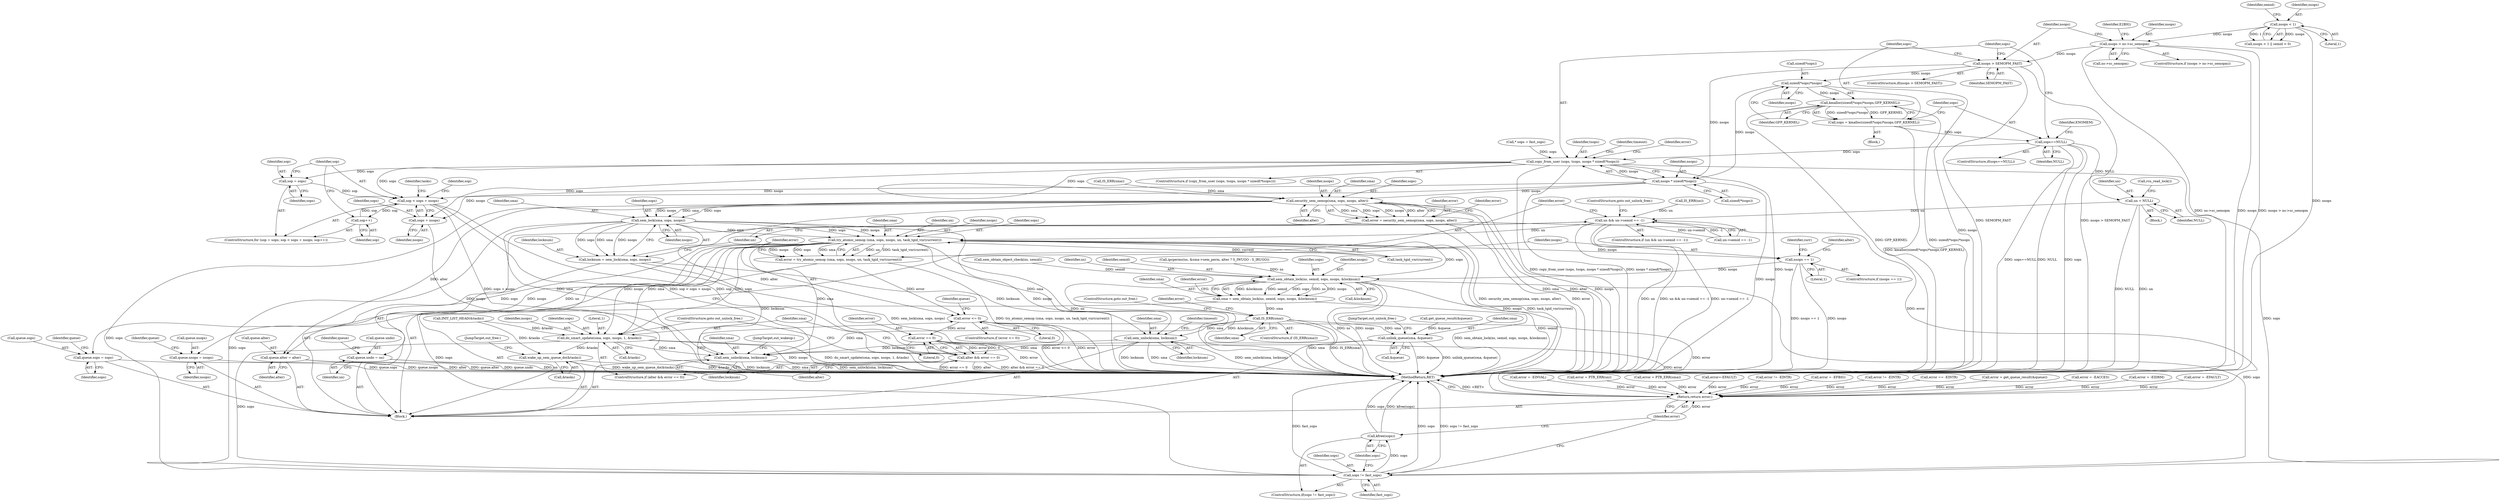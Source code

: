 digraph "0_linux_6062a8dc0517bce23e3c2f7d2fea5e22411269a3_0@pointer" {
"1000169" [label="(Call,nsops > ns->sc_semopm)"];
"1000159" [label="(Call,nsops < 1)"];
"1000178" [label="(Call,nsops > SEMOPM_FAST)"];
"1000185" [label="(Call,sizeof(*sops)*nsops)"];
"1000184" [label="(Call,kmalloc(sizeof(*sops)*nsops,GFP_KERNEL))"];
"1000182" [label="(Call,sops = kmalloc(sizeof(*sops)*nsops,GFP_KERNEL))"];
"1000192" [label="(Call,sops==NULL)"];
"1000199" [label="(Call,copy_from_user (sops, tsops, nsops * sizeof(*tsops)))"];
"1000264" [label="(Call,sop = sops)"];
"1000267" [label="(Call,sop < sops + nsops)"];
"1000272" [label="(Call,sop++)"];
"1000269" [label="(Call,sops + nsops)"];
"1000378" [label="(Call,security_sem_semop(sma, sops, nsops, alter))"];
"1000376" [label="(Call,error = security_sem_semop(sma, sops, nsops, alter))"];
"1000632" [label="(Return,return error;)"];
"1000394" [label="(Call,sem_lock(sma, sops, nsops))"];
"1000392" [label="(Call,locknum = sem_lock(sma, sops, nsops))"];
"1000543" [label="(Call,sem_unlock(sma, locknum))"];
"1000618" [label="(Call,sem_unlock(sma, locknum))"];
"1000410" [label="(Call,try_atomic_semop (sma, sops, nsops, un, task_tgid_vnr(current)))"];
"1000408" [label="(Call,error = try_atomic_semop (sma, sops, nsops, un, task_tgid_vnr(current)))"];
"1000418" [label="(Call,error <= 0)"];
"1000425" [label="(Call,error == 0)"];
"1000423" [label="(Call,alter && error == 0)"];
"1000428" [label="(Call,do_smart_update(sma, sops, nsops, 1, &tasks))"];
"1000622" [label="(Call,wake_up_sem_queue_do(&tasks))"];
"1000627" [label="(Call,sops != fast_sops)"];
"1000630" [label="(Call,kfree(sops))"];
"1000436" [label="(Call,queue.sops = sops)"];
"1000441" [label="(Call,queue.nsops = nsops)"];
"1000446" [label="(Call,queue.undo = un)"];
"1000463" [label="(Call,nsops == 1)"];
"1000569" [label="(Call,sem_obtain_lock(ns, semid, sops, nsops, &locknum))"];
"1000567" [label="(Call,sma = sem_obtain_lock(ns, semid, sops, nsops, &locknum))"];
"1000582" [label="(Call,IS_ERR(sma))"];
"1000613" [label="(Call,unlink_queue(sma, &queue))"];
"1000457" [label="(Call,queue.alter = alter)"];
"1000326" [label="(Call,un = NULL)"];
"1000399" [label="(Call,un && un->semid == -1)"];
"1000202" [label="(Call,nsops * sizeof(*tsops))"];
"1000204" [label="(Call,sizeof(*tsops))"];
"1000576" [label="(Call,error = get_queue_result(&queue))"];
"1000465" [label="(Literal,1)"];
"1000400" [label="(Identifier,un)"];
"1000177" [label="(ControlStructure,if(nsops > SEMOPM_FAST))"];
"1000629" [label="(Identifier,fast_sops)"];
"1000438" [label="(Identifier,queue)"];
"1000388" [label="(Call,error = -EIDRM)"];
"1000226" [label="(Call,error = -EFAULT)"];
"1000443" [label="(Identifier,queue)"];
"1000544" [label="(Identifier,sma)"];
"1000420" [label="(Literal,0)"];
"1000573" [label="(Identifier,nsops)"];
"1000463" [label="(Call,nsops == 1)"];
"1000623" [label="(Call,&tasks)"];
"1000203" [label="(Identifier,nsops)"];
"1000264" [label="(Call,sop = sops)"];
"1000458" [label="(Call,queue.alter)"];
"1000399" [label="(Call,un && un->semid == -1)"];
"1000567" [label="(Call,sma = sem_obtain_lock(ns, semid, sops, nsops, &locknum))"];
"1000630" [label="(Call,kfree(sops))"];
"1000250" [label="(Call,error = -EINVAL)"];
"1000272" [label="(Call,sop++)"];
"1000417" [label="(ControlStructure,if (error <= 0))"];
"1000442" [label="(Call,queue.nsops)"];
"1000547" [label="(Identifier,timeout)"];
"1000183" [label="(Identifier,sops)"];
"1000615" [label="(Call,&queue)"];
"1000201" [label="(Identifier,tsops)"];
"1000428" [label="(Call,do_smart_update(sma, sops, nsops, 1, &tasks))"];
"1000432" [label="(Literal,1)"];
"1000332" [label="(Call,sem_obtain_object_check(ns, semid))"];
"1000180" [label="(Identifier,SEMOPM_FAST)"];
"1000450" [label="(Identifier,un)"];
"1000268" [label="(Identifier,sop)"];
"1000325" [label="(Block,)"];
"1000426" [label="(Identifier,error)"];
"1000179" [label="(Identifier,nsops)"];
"1000181" [label="(Block,)"];
"1000316" [label="(Call,IS_ERR(un))"];
"1000270" [label="(Identifier,sops)"];
"1000628" [label="(Identifier,sops)"];
"1000185" [label="(Call,sizeof(*sops)*nsops)"];
"1000199" [label="(Call,copy_from_user (sops, tsops, nsops * sizeof(*tsops)))"];
"1000423" [label="(Call,alter && error == 0)"];
"1000209" [label="(Identifier,error)"];
"1000560" [label="(Call,error != -EINTR)"];
"1000570" [label="(Identifier,ns)"];
"1000194" [label="(Identifier,NULL)"];
"1000336" [label="(Call,IS_ERR(sma))"];
"1000265" [label="(Identifier,sop)"];
"1000329" [label="(Call,rcu_read_lock())"];
"1000168" [label="(ControlStructure,if (nsops > ns->sc_semopm))"];
"1000568" [label="(Identifier,sma)"];
"1000424" [label="(Identifier,alter)"];
"1000632" [label="(Return,return error;)"];
"1000625" [label="(JumpTarget,out_free:)"];
"1000381" [label="(Identifier,nsops)"];
"1000433" [label="(Call,&tasks)"];
"1000119" [label="(Block,)"];
"1000429" [label="(Identifier,sma)"];
"1000159" [label="(Call,nsops < 1)"];
"1000191" [label="(ControlStructure,if(sops==NULL))"];
"1000198" [label="(ControlStructure,if (copy_from_user (sops, tsops, nsops * sizeof(*tsops))))"];
"1000418" [label="(Call,error <= 0)"];
"1000327" [label="(Identifier,un)"];
"1000392" [label="(Call,locknum = sem_lock(sma, sops, nsops))"];
"1000415" [label="(Call,task_tgid_vnr(current))"];
"1000419" [label="(Identifier,error)"];
"1000410" [label="(Call,try_atomic_semop (sma, sops, nsops, un, task_tgid_vnr(current)))"];
"1000588" [label="(Identifier,error)"];
"1000345" [label="(Call,error = -EFBIG)"];
"1000571" [label="(Identifier,semid)"];
"1000577" [label="(Identifier,error)"];
"1000189" [label="(Identifier,nsops)"];
"1000376" [label="(Call,error = security_sem_semop(sma, sops, nsops, alter))"];
"1000382" [label="(Identifier,alter)"];
"1000384" [label="(Identifier,error)"];
"1000306" [label="(Identifier,tasks)"];
"1000326" [label="(Call,un = NULL)"];
"1000446" [label="(Call,queue.undo = un)"];
"1000437" [label="(Call,queue.sops)"];
"1000412" [label="(Identifier,sops)"];
"1000543" [label="(Call,sem_unlock(sma, locknum))"];
"1000396" [label="(Identifier,sops)"];
"1000448" [label="(Identifier,queue)"];
"1000427" [label="(Literal,0)"];
"1000393" [label="(Identifier,locknum)"];
"1000634" [label="(MethodReturn,RET)"];
"1000582" [label="(Call,IS_ERR(sma))"];
"1000379" [label="(Identifier,sma)"];
"1000169" [label="(Call,nsops > ns->sc_semopm)"];
"1000263" [label="(ControlStructure,for (sop = sops; sop < sops + nsops; sop++))"];
"1000190" [label="(Identifier,GFP_KERNEL)"];
"1000161" [label="(Literal,1)"];
"1000267" [label="(Call,sop < sops + nsops)"];
"1000613" [label="(Call,unlink_queue(sma, &queue))"];
"1000409" [label="(Identifier,error)"];
"1000440" [label="(Identifier,sops)"];
"1000461" [label="(Identifier,alter)"];
"1000585" [label="(ControlStructure,goto out_free;)"];
"1000626" [label="(ControlStructure,if(sops != fast_sops))"];
"1000200" [label="(Identifier,sops)"];
"1000186" [label="(Call,sizeof(*sops))"];
"1000184" [label="(Call,kmalloc(sizeof(*sops)*nsops,GFP_KERNEL))"];
"1000627" [label="(Call,sops != fast_sops)"];
"1000411" [label="(Identifier,sma)"];
"1000435" [label="(ControlStructure,goto out_unlock_free;)"];
"1000583" [label="(Identifier,sma)"];
"1000380" [label="(Identifier,sops)"];
"1000569" [label="(Call,sem_obtain_lock(ns, semid, sops, nsops, &locknum))"];
"1000447" [label="(Call,queue.undo)"];
"1000377" [label="(Identifier,error)"];
"1000269" [label="(Call,sops + nsops)"];
"1000266" [label="(Identifier,sops)"];
"1000441" [label="(Call,queue.nsops = nsops)"];
"1000197" [label="(Identifier,ENOMEM)"];
"1000620" [label="(Identifier,locknum)"];
"1000587" [label="(Call,error != -EINTR)"];
"1000363" [label="(Call,ipcperms(ns, &sma->sem_perm, alter ? S_IWUGO : S_IRUGO))"];
"1000176" [label="(Identifier,E2BIG)"];
"1000431" [label="(Identifier,nsops)"];
"1000614" [label="(Identifier,sma)"];
"1000170" [label="(Identifier,nsops)"];
"1000407" [label="(ControlStructure,goto out_unlock_free;)"];
"1000619" [label="(Identifier,sma)"];
"1000158" [label="(Call,nsops < 1 || semid < 0)"];
"1000502" [label="(Identifier,alter)"];
"1000271" [label="(Identifier,nsops)"];
"1000163" [label="(Identifier,semid)"];
"1000445" [label="(Identifier,nsops)"];
"1000545" [label="(Identifier,locknum)"];
"1000304" [label="(Call,INIT_LIST_HEAD(&tasks))"];
"1000633" [label="(Identifier,error)"];
"1000574" [label="(Call,&locknum)"];
"1000617" [label="(JumpTarget,out_unlock_free:)"];
"1000401" [label="(Call,un->semid == -1)"];
"1000572" [label="(Identifier,sops)"];
"1000394" [label="(Call,sem_lock(sma, sops, nsops))"];
"1000193" [label="(Identifier,sops)"];
"1000414" [label="(Identifier,un)"];
"1000605" [label="(Call,error == -EINTR)"];
"1000464" [label="(Identifier,nsops)"];
"1000192" [label="(Call,sops==NULL)"];
"1000378" [label="(Call,security_sem_semop(sma, sops, nsops, alter))"];
"1000128" [label="(Call,* sops = fast_sops)"];
"1000436" [label="(Call,queue.sops = sops)"];
"1000469" [label="(Identifier,curr)"];
"1000581" [label="(ControlStructure,if (IS_ERR(sma)))"];
"1000182" [label="(Call,sops = kmalloc(sizeof(*sops)*nsops,GFP_KERNEL))"];
"1000578" [label="(Call,get_queue_result(&queue))"];
"1000622" [label="(Call,wake_up_sem_queue_do(&tasks))"];
"1000453" [label="(Identifier,queue)"];
"1000171" [label="(Call,ns->sc_semopm)"];
"1000408" [label="(Call,error = try_atomic_semop (sma, sops, nsops, un, task_tgid_vnr(current)))"];
"1000214" [label="(Identifier,timeout)"];
"1000395" [label="(Identifier,sma)"];
"1000618" [label="(Call,sem_unlock(sma, locknum))"];
"1000178" [label="(Call,nsops > SEMOPM_FAST)"];
"1000457" [label="(Call,queue.alter = alter)"];
"1000397" [label="(Identifier,nsops)"];
"1000328" [label="(Identifier,NULL)"];
"1000621" [label="(JumpTarget,out_wakeup:)"];
"1000413" [label="(Identifier,nsops)"];
"1000273" [label="(Identifier,sop)"];
"1000358" [label="(Call,error = -EACCES)"];
"1000425" [label="(Call,error == 0)"];
"1000319" [label="(Call,error = PTR_ERR(un))"];
"1000340" [label="(Call,error = PTR_ERR(sma))"];
"1000430" [label="(Identifier,sops)"];
"1000631" [label="(Identifier,sops)"];
"1000398" [label="(ControlStructure,if (un && un->semid == -1))"];
"1000422" [label="(ControlStructure,if (alter && error == 0))"];
"1000208" [label="(Call,error=-EFAULT)"];
"1000278" [label="(Identifier,sop)"];
"1000160" [label="(Identifier,nsops)"];
"1000462" [label="(ControlStructure,if (nsops == 1))"];
"1000202" [label="(Call,nsops * sizeof(*tsops))"];
"1000169" -> "1000168"  [label="AST: "];
"1000169" -> "1000171"  [label="CFG: "];
"1000170" -> "1000169"  [label="AST: "];
"1000171" -> "1000169"  [label="AST: "];
"1000176" -> "1000169"  [label="CFG: "];
"1000179" -> "1000169"  [label="CFG: "];
"1000169" -> "1000634"  [label="DDG: nsops > ns->sc_semopm"];
"1000169" -> "1000634"  [label="DDG: ns->sc_semopm"];
"1000169" -> "1000634"  [label="DDG: nsops"];
"1000159" -> "1000169"  [label="DDG: nsops"];
"1000169" -> "1000178"  [label="DDG: nsops"];
"1000159" -> "1000158"  [label="AST: "];
"1000159" -> "1000161"  [label="CFG: "];
"1000160" -> "1000159"  [label="AST: "];
"1000161" -> "1000159"  [label="AST: "];
"1000163" -> "1000159"  [label="CFG: "];
"1000158" -> "1000159"  [label="CFG: "];
"1000159" -> "1000634"  [label="DDG: nsops"];
"1000159" -> "1000158"  [label="DDG: nsops"];
"1000159" -> "1000158"  [label="DDG: 1"];
"1000178" -> "1000177"  [label="AST: "];
"1000178" -> "1000180"  [label="CFG: "];
"1000179" -> "1000178"  [label="AST: "];
"1000180" -> "1000178"  [label="AST: "];
"1000183" -> "1000178"  [label="CFG: "];
"1000200" -> "1000178"  [label="CFG: "];
"1000178" -> "1000634"  [label="DDG: nsops > SEMOPM_FAST"];
"1000178" -> "1000634"  [label="DDG: SEMOPM_FAST"];
"1000178" -> "1000185"  [label="DDG: nsops"];
"1000178" -> "1000202"  [label="DDG: nsops"];
"1000185" -> "1000184"  [label="AST: "];
"1000185" -> "1000189"  [label="CFG: "];
"1000186" -> "1000185"  [label="AST: "];
"1000189" -> "1000185"  [label="AST: "];
"1000190" -> "1000185"  [label="CFG: "];
"1000185" -> "1000634"  [label="DDG: nsops"];
"1000185" -> "1000184"  [label="DDG: nsops"];
"1000185" -> "1000202"  [label="DDG: nsops"];
"1000184" -> "1000182"  [label="AST: "];
"1000184" -> "1000190"  [label="CFG: "];
"1000190" -> "1000184"  [label="AST: "];
"1000182" -> "1000184"  [label="CFG: "];
"1000184" -> "1000634"  [label="DDG: sizeof(*sops)*nsops"];
"1000184" -> "1000634"  [label="DDG: GFP_KERNEL"];
"1000184" -> "1000182"  [label="DDG: sizeof(*sops)*nsops"];
"1000184" -> "1000182"  [label="DDG: GFP_KERNEL"];
"1000182" -> "1000181"  [label="AST: "];
"1000183" -> "1000182"  [label="AST: "];
"1000193" -> "1000182"  [label="CFG: "];
"1000182" -> "1000634"  [label="DDG: kmalloc(sizeof(*sops)*nsops,GFP_KERNEL)"];
"1000182" -> "1000192"  [label="DDG: sops"];
"1000192" -> "1000191"  [label="AST: "];
"1000192" -> "1000194"  [label="CFG: "];
"1000193" -> "1000192"  [label="AST: "];
"1000194" -> "1000192"  [label="AST: "];
"1000197" -> "1000192"  [label="CFG: "];
"1000200" -> "1000192"  [label="CFG: "];
"1000192" -> "1000634"  [label="DDG: NULL"];
"1000192" -> "1000634"  [label="DDG: sops"];
"1000192" -> "1000634"  [label="DDG: sops==NULL"];
"1000192" -> "1000199"  [label="DDG: sops"];
"1000192" -> "1000326"  [label="DDG: NULL"];
"1000199" -> "1000198"  [label="AST: "];
"1000199" -> "1000202"  [label="CFG: "];
"1000200" -> "1000199"  [label="AST: "];
"1000201" -> "1000199"  [label="AST: "];
"1000202" -> "1000199"  [label="AST: "];
"1000209" -> "1000199"  [label="CFG: "];
"1000214" -> "1000199"  [label="CFG: "];
"1000199" -> "1000634"  [label="DDG: tsops"];
"1000199" -> "1000634"  [label="DDG: copy_from_user (sops, tsops, nsops * sizeof(*tsops))"];
"1000199" -> "1000634"  [label="DDG: nsops * sizeof(*tsops)"];
"1000128" -> "1000199"  [label="DDG: sops"];
"1000202" -> "1000199"  [label="DDG: nsops"];
"1000199" -> "1000264"  [label="DDG: sops"];
"1000199" -> "1000267"  [label="DDG: sops"];
"1000199" -> "1000269"  [label="DDG: sops"];
"1000199" -> "1000378"  [label="DDG: sops"];
"1000199" -> "1000627"  [label="DDG: sops"];
"1000264" -> "1000263"  [label="AST: "];
"1000264" -> "1000266"  [label="CFG: "];
"1000265" -> "1000264"  [label="AST: "];
"1000266" -> "1000264"  [label="AST: "];
"1000268" -> "1000264"  [label="CFG: "];
"1000264" -> "1000267"  [label="DDG: sop"];
"1000267" -> "1000263"  [label="AST: "];
"1000267" -> "1000269"  [label="CFG: "];
"1000268" -> "1000267"  [label="AST: "];
"1000269" -> "1000267"  [label="AST: "];
"1000278" -> "1000267"  [label="CFG: "];
"1000306" -> "1000267"  [label="CFG: "];
"1000267" -> "1000634"  [label="DDG: sops + nsops"];
"1000267" -> "1000634"  [label="DDG: sop < sops + nsops"];
"1000267" -> "1000634"  [label="DDG: sop"];
"1000272" -> "1000267"  [label="DDG: sop"];
"1000202" -> "1000267"  [label="DDG: nsops"];
"1000267" -> "1000272"  [label="DDG: sop"];
"1000272" -> "1000263"  [label="AST: "];
"1000272" -> "1000273"  [label="CFG: "];
"1000273" -> "1000272"  [label="AST: "];
"1000268" -> "1000272"  [label="CFG: "];
"1000269" -> "1000271"  [label="CFG: "];
"1000270" -> "1000269"  [label="AST: "];
"1000271" -> "1000269"  [label="AST: "];
"1000269" -> "1000634"  [label="DDG: nsops"];
"1000202" -> "1000269"  [label="DDG: nsops"];
"1000378" -> "1000376"  [label="AST: "];
"1000378" -> "1000382"  [label="CFG: "];
"1000379" -> "1000378"  [label="AST: "];
"1000380" -> "1000378"  [label="AST: "];
"1000381" -> "1000378"  [label="AST: "];
"1000382" -> "1000378"  [label="AST: "];
"1000376" -> "1000378"  [label="CFG: "];
"1000378" -> "1000634"  [label="DDG: sma"];
"1000378" -> "1000634"  [label="DDG: alter"];
"1000378" -> "1000634"  [label="DDG: nsops"];
"1000378" -> "1000376"  [label="DDG: sma"];
"1000378" -> "1000376"  [label="DDG: sops"];
"1000378" -> "1000376"  [label="DDG: nsops"];
"1000378" -> "1000376"  [label="DDG: alter"];
"1000336" -> "1000378"  [label="DDG: sma"];
"1000202" -> "1000378"  [label="DDG: nsops"];
"1000378" -> "1000394"  [label="DDG: sma"];
"1000378" -> "1000394"  [label="DDG: sops"];
"1000378" -> "1000394"  [label="DDG: nsops"];
"1000378" -> "1000423"  [label="DDG: alter"];
"1000378" -> "1000457"  [label="DDG: alter"];
"1000378" -> "1000627"  [label="DDG: sops"];
"1000376" -> "1000119"  [label="AST: "];
"1000377" -> "1000376"  [label="AST: "];
"1000384" -> "1000376"  [label="CFG: "];
"1000376" -> "1000634"  [label="DDG: error"];
"1000376" -> "1000634"  [label="DDG: security_sem_semop(sma, sops, nsops, alter)"];
"1000376" -> "1000632"  [label="DDG: error"];
"1000632" -> "1000119"  [label="AST: "];
"1000632" -> "1000633"  [label="CFG: "];
"1000633" -> "1000632"  [label="AST: "];
"1000634" -> "1000632"  [label="CFG: "];
"1000632" -> "1000634"  [label="DDG: <RET>"];
"1000633" -> "1000632"  [label="DDG: error"];
"1000208" -> "1000632"  [label="DDG: error"];
"1000388" -> "1000632"  [label="DDG: error"];
"1000576" -> "1000632"  [label="DDG: error"];
"1000587" -> "1000632"  [label="DDG: error"];
"1000425" -> "1000632"  [label="DDG: error"];
"1000345" -> "1000632"  [label="DDG: error"];
"1000340" -> "1000632"  [label="DDG: error"];
"1000560" -> "1000632"  [label="DDG: error"];
"1000358" -> "1000632"  [label="DDG: error"];
"1000250" -> "1000632"  [label="DDG: error"];
"1000226" -> "1000632"  [label="DDG: error"];
"1000319" -> "1000632"  [label="DDG: error"];
"1000605" -> "1000632"  [label="DDG: error"];
"1000418" -> "1000632"  [label="DDG: error"];
"1000394" -> "1000392"  [label="AST: "];
"1000394" -> "1000397"  [label="CFG: "];
"1000395" -> "1000394"  [label="AST: "];
"1000396" -> "1000394"  [label="AST: "];
"1000397" -> "1000394"  [label="AST: "];
"1000392" -> "1000394"  [label="CFG: "];
"1000394" -> "1000634"  [label="DDG: nsops"];
"1000394" -> "1000392"  [label="DDG: sma"];
"1000394" -> "1000392"  [label="DDG: sops"];
"1000394" -> "1000392"  [label="DDG: nsops"];
"1000394" -> "1000410"  [label="DDG: sma"];
"1000394" -> "1000410"  [label="DDG: sops"];
"1000394" -> "1000410"  [label="DDG: nsops"];
"1000394" -> "1000618"  [label="DDG: sma"];
"1000394" -> "1000627"  [label="DDG: sops"];
"1000392" -> "1000119"  [label="AST: "];
"1000393" -> "1000392"  [label="AST: "];
"1000400" -> "1000392"  [label="CFG: "];
"1000392" -> "1000634"  [label="DDG: sem_lock(sma, sops, nsops)"];
"1000392" -> "1000543"  [label="DDG: locknum"];
"1000392" -> "1000618"  [label="DDG: locknum"];
"1000543" -> "1000119"  [label="AST: "];
"1000543" -> "1000545"  [label="CFG: "];
"1000544" -> "1000543"  [label="AST: "];
"1000545" -> "1000543"  [label="AST: "];
"1000547" -> "1000543"  [label="CFG: "];
"1000543" -> "1000634"  [label="DDG: sem_unlock(sma, locknum)"];
"1000543" -> "1000634"  [label="DDG: locknum"];
"1000543" -> "1000634"  [label="DDG: sma"];
"1000410" -> "1000543"  [label="DDG: sma"];
"1000582" -> "1000543"  [label="DDG: sma"];
"1000543" -> "1000618"  [label="DDG: locknum"];
"1000618" -> "1000119"  [label="AST: "];
"1000618" -> "1000620"  [label="CFG: "];
"1000619" -> "1000618"  [label="AST: "];
"1000620" -> "1000618"  [label="AST: "];
"1000621" -> "1000618"  [label="CFG: "];
"1000618" -> "1000634"  [label="DDG: sem_unlock(sma, locknum)"];
"1000618" -> "1000634"  [label="DDG: sma"];
"1000618" -> "1000634"  [label="DDG: locknum"];
"1000613" -> "1000618"  [label="DDG: sma"];
"1000410" -> "1000618"  [label="DDG: sma"];
"1000582" -> "1000618"  [label="DDG: sma"];
"1000428" -> "1000618"  [label="DDG: sma"];
"1000410" -> "1000408"  [label="AST: "];
"1000410" -> "1000415"  [label="CFG: "];
"1000411" -> "1000410"  [label="AST: "];
"1000412" -> "1000410"  [label="AST: "];
"1000413" -> "1000410"  [label="AST: "];
"1000414" -> "1000410"  [label="AST: "];
"1000415" -> "1000410"  [label="AST: "];
"1000408" -> "1000410"  [label="CFG: "];
"1000410" -> "1000634"  [label="DDG: un"];
"1000410" -> "1000634"  [label="DDG: nsops"];
"1000410" -> "1000634"  [label="DDG: task_tgid_vnr(current)"];
"1000410" -> "1000408"  [label="DDG: un"];
"1000410" -> "1000408"  [label="DDG: task_tgid_vnr(current)"];
"1000410" -> "1000408"  [label="DDG: nsops"];
"1000410" -> "1000408"  [label="DDG: sops"];
"1000410" -> "1000408"  [label="DDG: sma"];
"1000399" -> "1000410"  [label="DDG: un"];
"1000415" -> "1000410"  [label="DDG: current"];
"1000410" -> "1000428"  [label="DDG: sma"];
"1000410" -> "1000428"  [label="DDG: sops"];
"1000410" -> "1000428"  [label="DDG: nsops"];
"1000410" -> "1000436"  [label="DDG: sops"];
"1000410" -> "1000441"  [label="DDG: nsops"];
"1000410" -> "1000446"  [label="DDG: un"];
"1000410" -> "1000463"  [label="DDG: nsops"];
"1000410" -> "1000569"  [label="DDG: sops"];
"1000410" -> "1000627"  [label="DDG: sops"];
"1000408" -> "1000119"  [label="AST: "];
"1000409" -> "1000408"  [label="AST: "];
"1000419" -> "1000408"  [label="CFG: "];
"1000408" -> "1000634"  [label="DDG: try_atomic_semop (sma, sops, nsops, un, task_tgid_vnr(current))"];
"1000408" -> "1000418"  [label="DDG: error"];
"1000418" -> "1000417"  [label="AST: "];
"1000418" -> "1000420"  [label="CFG: "];
"1000419" -> "1000418"  [label="AST: "];
"1000420" -> "1000418"  [label="AST: "];
"1000424" -> "1000418"  [label="CFG: "];
"1000438" -> "1000418"  [label="CFG: "];
"1000418" -> "1000634"  [label="DDG: error <= 0"];
"1000418" -> "1000634"  [label="DDG: error"];
"1000418" -> "1000425"  [label="DDG: error"];
"1000425" -> "1000423"  [label="AST: "];
"1000425" -> "1000427"  [label="CFG: "];
"1000426" -> "1000425"  [label="AST: "];
"1000427" -> "1000425"  [label="AST: "];
"1000423" -> "1000425"  [label="CFG: "];
"1000425" -> "1000634"  [label="DDG: error"];
"1000425" -> "1000423"  [label="DDG: error"];
"1000425" -> "1000423"  [label="DDG: 0"];
"1000423" -> "1000422"  [label="AST: "];
"1000423" -> "1000424"  [label="CFG: "];
"1000424" -> "1000423"  [label="AST: "];
"1000429" -> "1000423"  [label="CFG: "];
"1000435" -> "1000423"  [label="CFG: "];
"1000423" -> "1000634"  [label="DDG: alter && error == 0"];
"1000423" -> "1000634"  [label="DDG: error == 0"];
"1000423" -> "1000634"  [label="DDG: alter"];
"1000428" -> "1000422"  [label="AST: "];
"1000428" -> "1000433"  [label="CFG: "];
"1000429" -> "1000428"  [label="AST: "];
"1000430" -> "1000428"  [label="AST: "];
"1000431" -> "1000428"  [label="AST: "];
"1000432" -> "1000428"  [label="AST: "];
"1000433" -> "1000428"  [label="AST: "];
"1000435" -> "1000428"  [label="CFG: "];
"1000428" -> "1000634"  [label="DDG: do_smart_update(sma, sops, nsops, 1, &tasks)"];
"1000428" -> "1000634"  [label="DDG: nsops"];
"1000304" -> "1000428"  [label="DDG: &tasks"];
"1000428" -> "1000622"  [label="DDG: &tasks"];
"1000428" -> "1000627"  [label="DDG: sops"];
"1000622" -> "1000119"  [label="AST: "];
"1000622" -> "1000623"  [label="CFG: "];
"1000623" -> "1000622"  [label="AST: "];
"1000625" -> "1000622"  [label="CFG: "];
"1000622" -> "1000634"  [label="DDG: wake_up_sem_queue_do(&tasks)"];
"1000622" -> "1000634"  [label="DDG: &tasks"];
"1000304" -> "1000622"  [label="DDG: &tasks"];
"1000627" -> "1000626"  [label="AST: "];
"1000627" -> "1000629"  [label="CFG: "];
"1000628" -> "1000627"  [label="AST: "];
"1000629" -> "1000627"  [label="AST: "];
"1000631" -> "1000627"  [label="CFG: "];
"1000633" -> "1000627"  [label="CFG: "];
"1000627" -> "1000634"  [label="DDG: fast_sops"];
"1000627" -> "1000634"  [label="DDG: sops != fast_sops"];
"1000627" -> "1000634"  [label="DDG: sops"];
"1000569" -> "1000627"  [label="DDG: sops"];
"1000627" -> "1000630"  [label="DDG: sops"];
"1000630" -> "1000626"  [label="AST: "];
"1000630" -> "1000631"  [label="CFG: "];
"1000631" -> "1000630"  [label="AST: "];
"1000633" -> "1000630"  [label="CFG: "];
"1000630" -> "1000634"  [label="DDG: kfree(sops)"];
"1000630" -> "1000634"  [label="DDG: sops"];
"1000436" -> "1000119"  [label="AST: "];
"1000436" -> "1000440"  [label="CFG: "];
"1000437" -> "1000436"  [label="AST: "];
"1000440" -> "1000436"  [label="AST: "];
"1000443" -> "1000436"  [label="CFG: "];
"1000436" -> "1000634"  [label="DDG: queue.sops"];
"1000441" -> "1000119"  [label="AST: "];
"1000441" -> "1000445"  [label="CFG: "];
"1000442" -> "1000441"  [label="AST: "];
"1000445" -> "1000441"  [label="AST: "];
"1000448" -> "1000441"  [label="CFG: "];
"1000441" -> "1000634"  [label="DDG: queue.nsops"];
"1000446" -> "1000119"  [label="AST: "];
"1000446" -> "1000450"  [label="CFG: "];
"1000447" -> "1000446"  [label="AST: "];
"1000450" -> "1000446"  [label="AST: "];
"1000453" -> "1000446"  [label="CFG: "];
"1000446" -> "1000634"  [label="DDG: un"];
"1000446" -> "1000634"  [label="DDG: queue.undo"];
"1000463" -> "1000462"  [label="AST: "];
"1000463" -> "1000465"  [label="CFG: "];
"1000464" -> "1000463"  [label="AST: "];
"1000465" -> "1000463"  [label="AST: "];
"1000469" -> "1000463"  [label="CFG: "];
"1000502" -> "1000463"  [label="CFG: "];
"1000463" -> "1000634"  [label="DDG: nsops == 1"];
"1000463" -> "1000634"  [label="DDG: nsops"];
"1000463" -> "1000569"  [label="DDG: nsops"];
"1000569" -> "1000567"  [label="AST: "];
"1000569" -> "1000574"  [label="CFG: "];
"1000570" -> "1000569"  [label="AST: "];
"1000571" -> "1000569"  [label="AST: "];
"1000572" -> "1000569"  [label="AST: "];
"1000573" -> "1000569"  [label="AST: "];
"1000574" -> "1000569"  [label="AST: "];
"1000567" -> "1000569"  [label="CFG: "];
"1000569" -> "1000634"  [label="DDG: semid"];
"1000569" -> "1000634"  [label="DDG: &locknum"];
"1000569" -> "1000634"  [label="DDG: ns"];
"1000569" -> "1000634"  [label="DDG: nsops"];
"1000569" -> "1000567"  [label="DDG: &locknum"];
"1000569" -> "1000567"  [label="DDG: semid"];
"1000569" -> "1000567"  [label="DDG: sops"];
"1000569" -> "1000567"  [label="DDG: ns"];
"1000569" -> "1000567"  [label="DDG: nsops"];
"1000363" -> "1000569"  [label="DDG: ns"];
"1000332" -> "1000569"  [label="DDG: semid"];
"1000567" -> "1000119"  [label="AST: "];
"1000568" -> "1000567"  [label="AST: "];
"1000577" -> "1000567"  [label="CFG: "];
"1000567" -> "1000634"  [label="DDG: sem_obtain_lock(ns, semid, sops, nsops, &locknum)"];
"1000567" -> "1000582"  [label="DDG: sma"];
"1000582" -> "1000581"  [label="AST: "];
"1000582" -> "1000583"  [label="CFG: "];
"1000583" -> "1000582"  [label="AST: "];
"1000585" -> "1000582"  [label="CFG: "];
"1000588" -> "1000582"  [label="CFG: "];
"1000582" -> "1000634"  [label="DDG: sma"];
"1000582" -> "1000634"  [label="DDG: IS_ERR(sma)"];
"1000582" -> "1000613"  [label="DDG: sma"];
"1000613" -> "1000119"  [label="AST: "];
"1000613" -> "1000615"  [label="CFG: "];
"1000614" -> "1000613"  [label="AST: "];
"1000615" -> "1000613"  [label="AST: "];
"1000617" -> "1000613"  [label="CFG: "];
"1000613" -> "1000634"  [label="DDG: unlink_queue(sma, &queue)"];
"1000613" -> "1000634"  [label="DDG: &queue"];
"1000578" -> "1000613"  [label="DDG: &queue"];
"1000457" -> "1000119"  [label="AST: "];
"1000457" -> "1000461"  [label="CFG: "];
"1000458" -> "1000457"  [label="AST: "];
"1000461" -> "1000457"  [label="AST: "];
"1000464" -> "1000457"  [label="CFG: "];
"1000457" -> "1000634"  [label="DDG: alter"];
"1000457" -> "1000634"  [label="DDG: queue.alter"];
"1000326" -> "1000325"  [label="AST: "];
"1000326" -> "1000328"  [label="CFG: "];
"1000327" -> "1000326"  [label="AST: "];
"1000328" -> "1000326"  [label="AST: "];
"1000329" -> "1000326"  [label="CFG: "];
"1000326" -> "1000634"  [label="DDG: NULL"];
"1000326" -> "1000634"  [label="DDG: un"];
"1000326" -> "1000399"  [label="DDG: un"];
"1000399" -> "1000398"  [label="AST: "];
"1000399" -> "1000400"  [label="CFG: "];
"1000399" -> "1000401"  [label="CFG: "];
"1000400" -> "1000399"  [label="AST: "];
"1000401" -> "1000399"  [label="AST: "];
"1000407" -> "1000399"  [label="CFG: "];
"1000409" -> "1000399"  [label="CFG: "];
"1000399" -> "1000634"  [label="DDG: un->semid == -1"];
"1000399" -> "1000634"  [label="DDG: un"];
"1000399" -> "1000634"  [label="DDG: un && un->semid == -1"];
"1000316" -> "1000399"  [label="DDG: un"];
"1000401" -> "1000399"  [label="DDG: un->semid"];
"1000401" -> "1000399"  [label="DDG: -1"];
"1000202" -> "1000204"  [label="CFG: "];
"1000203" -> "1000202"  [label="AST: "];
"1000204" -> "1000202"  [label="AST: "];
"1000202" -> "1000634"  [label="DDG: nsops"];
}
